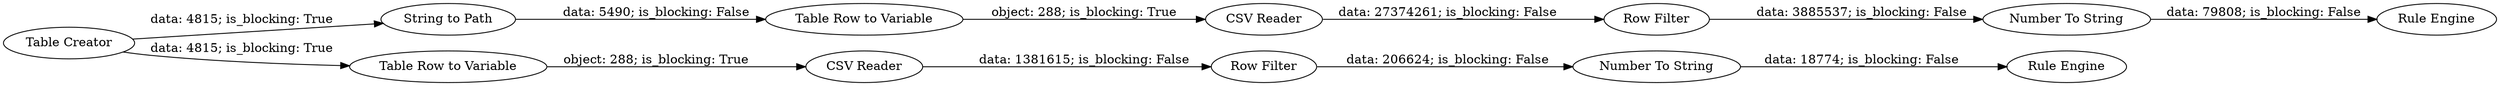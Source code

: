 digraph {
	"-8350759391816665806_10" [label="String to Path"]
	"-8350759391816665806_12" [label="Number To String"]
	"-8350759391816665806_11" [label="Row Filter"]
	"-8350759391816665806_2" [label="Row Filter"]
	"-8350759391816665806_7" [label="Table Row to Variable"]
	"-8350759391816665806_4" [label="Number To String"]
	"-8350759391816665806_8" [label="Table Row to Variable"]
	"-8350759391816665806_9" [label="CSV Reader"]
	"-8350759391816665806_1" [label="CSV Reader"]
	"-8350759391816665806_13" [label="Rule Engine"]
	"-8350759391816665806_6" [label="Table Creator"]
	"-8350759391816665806_5" [label="Rule Engine"]
	"-8350759391816665806_6" -> "-8350759391816665806_7" [label="data: 4815; is_blocking: True"]
	"-8350759391816665806_7" -> "-8350759391816665806_1" [label="object: 288; is_blocking: True"]
	"-8350759391816665806_1" -> "-8350759391816665806_2" [label="data: 1381615; is_blocking: False"]
	"-8350759391816665806_10" -> "-8350759391816665806_8" [label="data: 5490; is_blocking: False"]
	"-8350759391816665806_2" -> "-8350759391816665806_4" [label="data: 206624; is_blocking: False"]
	"-8350759391816665806_8" -> "-8350759391816665806_9" [label="object: 288; is_blocking: True"]
	"-8350759391816665806_4" -> "-8350759391816665806_5" [label="data: 18774; is_blocking: False"]
	"-8350759391816665806_9" -> "-8350759391816665806_11" [label="data: 27374261; is_blocking: False"]
	"-8350759391816665806_11" -> "-8350759391816665806_12" [label="data: 3885537; is_blocking: False"]
	"-8350759391816665806_12" -> "-8350759391816665806_13" [label="data: 79808; is_blocking: False"]
	"-8350759391816665806_6" -> "-8350759391816665806_10" [label="data: 4815; is_blocking: True"]
	rankdir=LR
}
